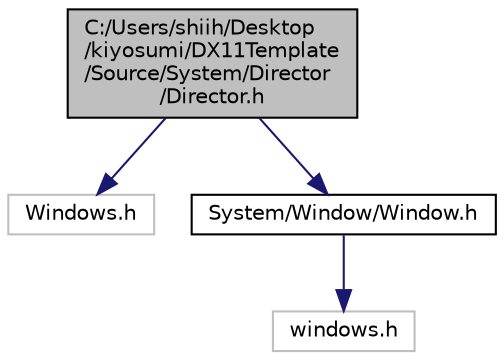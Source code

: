 digraph "C:/Users/shiih/Desktop/kiyosumi/DX11Template/Source/System/Director/Director.h"
{
 // LATEX_PDF_SIZE
  edge [fontname="Helvetica",fontsize="10",labelfontname="Helvetica",labelfontsize="10"];
  node [fontname="Helvetica",fontsize="10",shape=record];
  Node1 [label="C:/Users/shiih/Desktop\l/kiyosumi/DX11Template\l/Source/System/Director\l/Director.h",height=0.2,width=0.4,color="black", fillcolor="grey75", style="filled", fontcolor="black",tooltip="プログラムの管理"];
  Node1 -> Node2 [color="midnightblue",fontsize="10",style="solid",fontname="Helvetica"];
  Node2 [label="Windows.h",height=0.2,width=0.4,color="grey75", fillcolor="white", style="filled",tooltip=" "];
  Node1 -> Node3 [color="midnightblue",fontsize="10",style="solid",fontname="Helvetica"];
  Node3 [label="System/Window/Window.h",height=0.2,width=0.4,color="black", fillcolor="white", style="filled",URL="$_window_8h.html",tooltip="Window生成,WndProc(CALLBACK関数)の管理"];
  Node3 -> Node4 [color="midnightblue",fontsize="10",style="solid",fontname="Helvetica"];
  Node4 [label="windows.h",height=0.2,width=0.4,color="grey75", fillcolor="white", style="filled",tooltip=" "];
}
